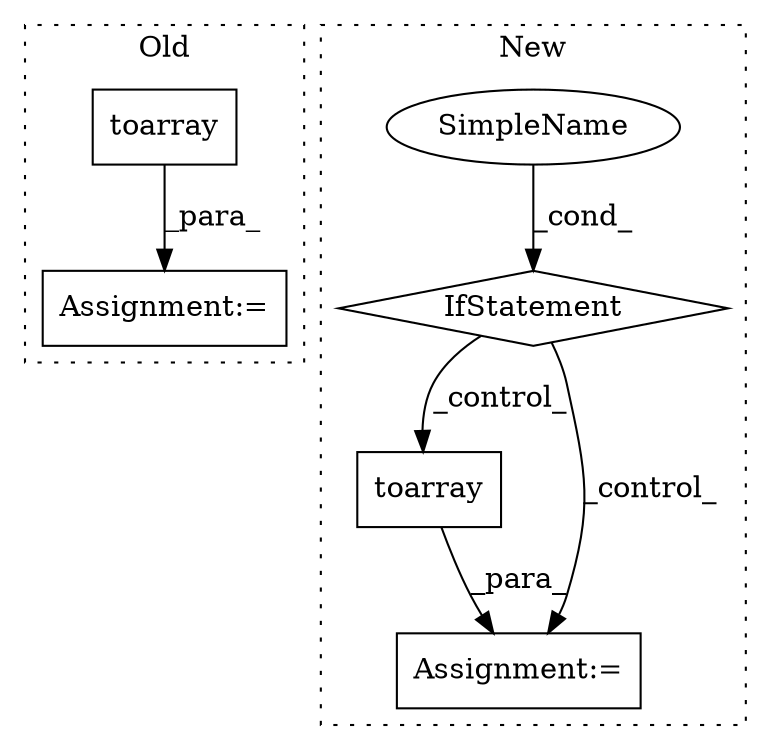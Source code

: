 digraph G {
subgraph cluster0 {
1 [label="toarray" a="32" s="5023" l="9" shape="box"];
4 [label="Assignment:=" a="7" s="5009" l="1" shape="box"];
label = "Old";
style="dotted";
}
subgraph cluster1 {
2 [label="toarray" a="32" s="5144" l="9" shape="box"];
3 [label="Assignment:=" a="7" s="5136" l="1" shape="box"];
5 [label="IfStatement" a="25" s="5041,5065" l="4,2" shape="diamond"];
6 [label="SimpleName" a="42" s="" l="" shape="ellipse"];
label = "New";
style="dotted";
}
1 -> 4 [label="_para_"];
2 -> 3 [label="_para_"];
5 -> 2 [label="_control_"];
5 -> 3 [label="_control_"];
6 -> 5 [label="_cond_"];
}